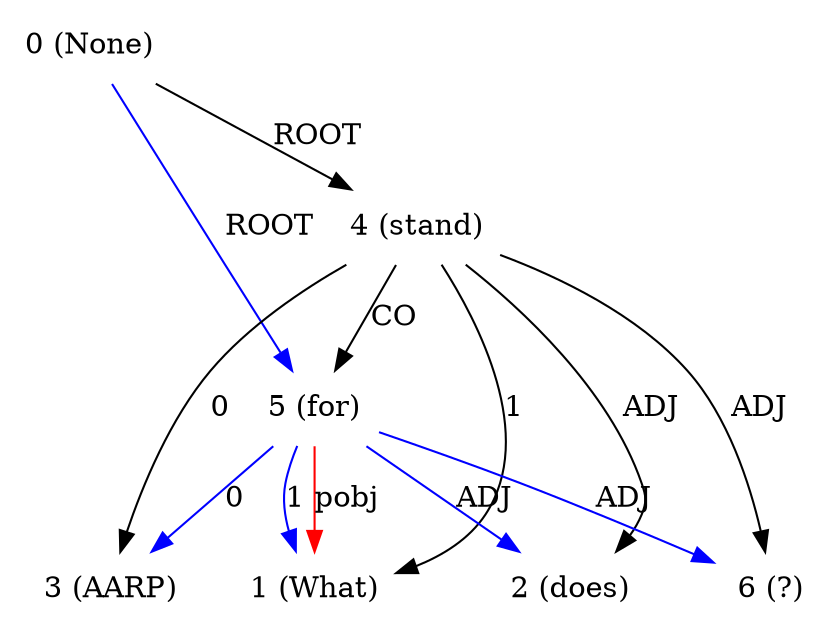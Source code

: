 digraph G{
edge [dir=forward]
node [shape=plaintext]

0 [label="0 (None)"]
0 -> 4 [label="ROOT"]
0 -> 5 [label="ROOT", color="blue"]
1 [label="1 (What)"]
5 -> 1 [label="pobj", color="red"]
2 [label="2 (does)"]
3 [label="3 (AARP)"]
4 [label="4 (stand)"]
4 -> 1 [label="1"]
4 -> 3 [label="0"]
4 -> 5 [label="CO"]
4 -> 2 [label="ADJ"]
4 -> 6 [label="ADJ"]
5 [label="5 (for)"]
5 -> 1 [label="1", color="blue"]
5 -> 3 [label="0", color="blue"]
5 -> 6 [label="ADJ", color="blue"]
5 -> 2 [label="ADJ", color="blue"]
6 [label="6 (?)"]
}
